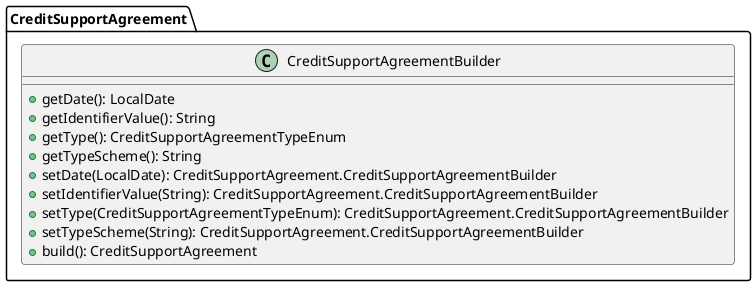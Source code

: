 @startuml

    class CreditSupportAgreement.CreditSupportAgreementBuilder [[CreditSupportAgreement.CreditSupportAgreementBuilder.html]] {
        +getDate(): LocalDate
        +getIdentifierValue(): String
        +getType(): CreditSupportAgreementTypeEnum
        +getTypeScheme(): String
        +setDate(LocalDate): CreditSupportAgreement.CreditSupportAgreementBuilder
        +setIdentifierValue(String): CreditSupportAgreement.CreditSupportAgreementBuilder
        +setType(CreditSupportAgreementTypeEnum): CreditSupportAgreement.CreditSupportAgreementBuilder
        +setTypeScheme(String): CreditSupportAgreement.CreditSupportAgreementBuilder
        +build(): CreditSupportAgreement
    }

@enduml
